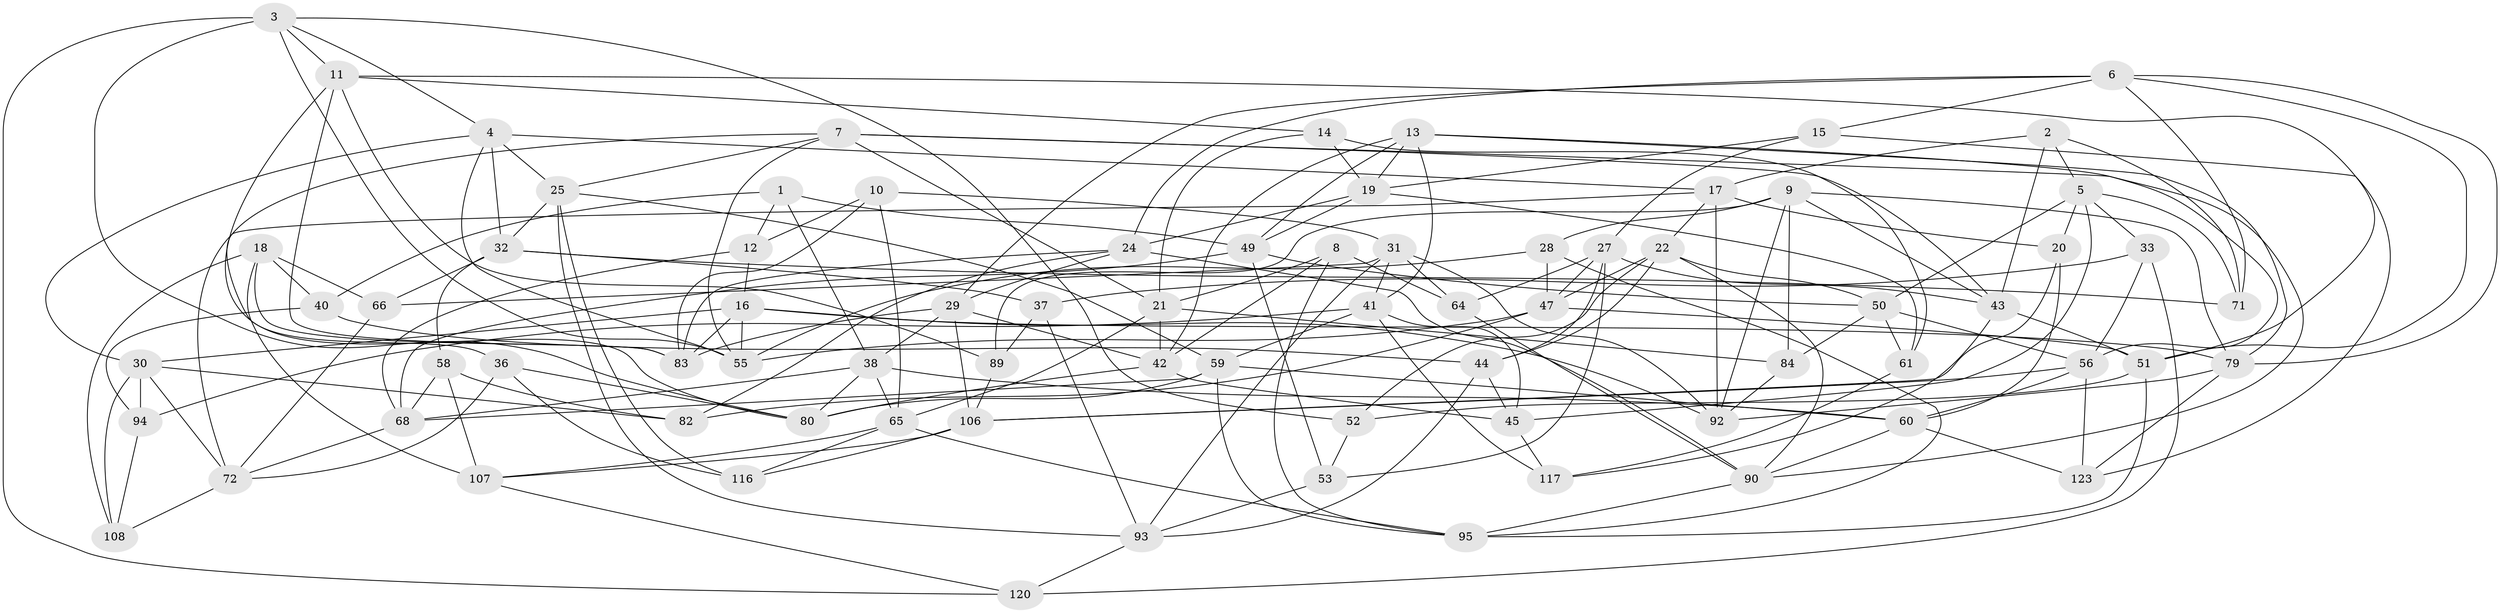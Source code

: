 // Generated by graph-tools (version 1.1) at 2025/52/02/27/25 19:52:35]
// undirected, 76 vertices, 197 edges
graph export_dot {
graph [start="1"]
  node [color=gray90,style=filled];
  1;
  2;
  3 [super="+54"];
  4 [super="+103"];
  5 [super="+63"];
  6 [super="+105"];
  7 [super="+70"];
  8;
  9 [super="+100"];
  10;
  11 [super="+26"];
  12;
  13 [super="+57"];
  14;
  15;
  16 [super="+46"];
  17 [super="+98"];
  18 [super="+23"];
  19 [super="+113"];
  20;
  21 [super="+39"];
  22 [super="+35"];
  24 [super="+34"];
  25 [super="+78"];
  27 [super="+69"];
  28;
  29 [super="+101"];
  30 [super="+96"];
  31 [super="+104"];
  32 [super="+85"];
  33;
  36;
  37;
  38 [super="+62"];
  40;
  41 [super="+114"];
  42 [super="+87"];
  43 [super="+119"];
  44 [super="+110"];
  45 [super="+76"];
  47 [super="+48"];
  49 [super="+67"];
  50 [super="+86"];
  51 [super="+77"];
  52;
  53;
  55 [super="+112"];
  56 [super="+122"];
  58;
  59 [super="+74"];
  60 [super="+75"];
  61;
  64;
  65 [super="+97"];
  66;
  68 [super="+73"];
  71;
  72 [super="+88"];
  79 [super="+109"];
  80 [super="+81"];
  82;
  83 [super="+91"];
  84;
  89;
  90 [super="+102"];
  92 [super="+115"];
  93 [super="+99"];
  94;
  95 [super="+121"];
  106 [super="+118"];
  107 [super="+111"];
  108;
  116;
  117;
  120;
  123;
  1 -- 12;
  1 -- 38;
  1 -- 49;
  1 -- 40;
  2 -- 43;
  2 -- 71;
  2 -- 5;
  2 -- 17;
  3 -- 52;
  3 -- 80;
  3 -- 11;
  3 -- 120;
  3 -- 4;
  3 -- 55;
  4 -- 30;
  4 -- 32;
  4 -- 17;
  4 -- 25;
  4 -- 55;
  5 -- 50;
  5 -- 33;
  5 -- 20;
  5 -- 45;
  5 -- 71;
  6 -- 71;
  6 -- 24;
  6 -- 15;
  6 -- 51;
  6 -- 29;
  6 -- 79;
  7 -- 21;
  7 -- 36;
  7 -- 25;
  7 -- 90;
  7 -- 55;
  7 -- 43;
  8 -- 64;
  8 -- 95;
  8 -- 42;
  8 -- 21;
  9 -- 79;
  9 -- 28;
  9 -- 89;
  9 -- 84;
  9 -- 43;
  9 -- 92;
  10 -- 83;
  10 -- 12;
  10 -- 65;
  10 -- 31;
  11 -- 89;
  11 -- 51;
  11 -- 80;
  11 -- 83;
  11 -- 14;
  12 -- 68;
  12 -- 16;
  13 -- 19;
  13 -- 79;
  13 -- 56;
  13 -- 49;
  13 -- 42;
  13 -- 41;
  14 -- 61;
  14 -- 19;
  14 -- 21;
  15 -- 123;
  15 -- 27;
  15 -- 19;
  16 -- 55;
  16 -- 83;
  16 -- 92;
  16 -- 30;
  16 -- 79;
  17 -- 92;
  17 -- 72;
  17 -- 20;
  17 -- 22;
  18 -- 107 [weight=2];
  18 -- 83;
  18 -- 40;
  18 -- 108;
  18 -- 66;
  19 -- 61;
  19 -- 24;
  19 -- 49;
  20 -- 106;
  20 -- 60;
  21 -- 84;
  21 -- 42;
  21 -- 65;
  22 -- 44;
  22 -- 90;
  22 -- 50;
  22 -- 52;
  22 -- 47;
  24 -- 90;
  24 -- 82;
  24 -- 83;
  24 -- 29;
  25 -- 116;
  25 -- 93;
  25 -- 59;
  25 -- 32;
  27 -- 64;
  27 -- 53;
  27 -- 47;
  27 -- 43;
  27 -- 44;
  28 -- 95;
  28 -- 47;
  28 -- 55;
  29 -- 42;
  29 -- 106;
  29 -- 83;
  29 -- 38;
  30 -- 82;
  30 -- 72;
  30 -- 94;
  30 -- 108;
  31 -- 66;
  31 -- 92;
  31 -- 64;
  31 -- 93;
  31 -- 41;
  32 -- 71;
  32 -- 66;
  32 -- 58;
  32 -- 37;
  33 -- 37;
  33 -- 56;
  33 -- 120;
  36 -- 80;
  36 -- 116;
  36 -- 72;
  37 -- 89;
  37 -- 93;
  38 -- 60;
  38 -- 80;
  38 -- 65;
  38 -- 68;
  40 -- 94;
  40 -- 44;
  41 -- 117;
  41 -- 94;
  41 -- 59;
  41 -- 45;
  42 -- 80;
  42 -- 45;
  43 -- 117;
  43 -- 51;
  44 -- 93;
  44 -- 45 [weight=2];
  45 -- 117;
  47 -- 55;
  47 -- 82;
  47 -- 51;
  49 -- 68;
  49 -- 50;
  49 -- 53;
  50 -- 61;
  50 -- 56;
  50 -- 84;
  51 -- 95;
  51 -- 52;
  52 -- 53;
  53 -- 93;
  56 -- 123;
  56 -- 106;
  56 -- 60;
  58 -- 82;
  58 -- 107;
  58 -- 68;
  59 -- 68;
  59 -- 95;
  59 -- 80;
  59 -- 60;
  60 -- 123;
  60 -- 90;
  61 -- 117;
  64 -- 90;
  65 -- 95;
  65 -- 107;
  65 -- 116;
  66 -- 72;
  68 -- 72;
  72 -- 108;
  79 -- 123;
  79 -- 92;
  84 -- 92;
  89 -- 106;
  90 -- 95;
  93 -- 120;
  94 -- 108;
  106 -- 116;
  106 -- 107;
  107 -- 120;
}
